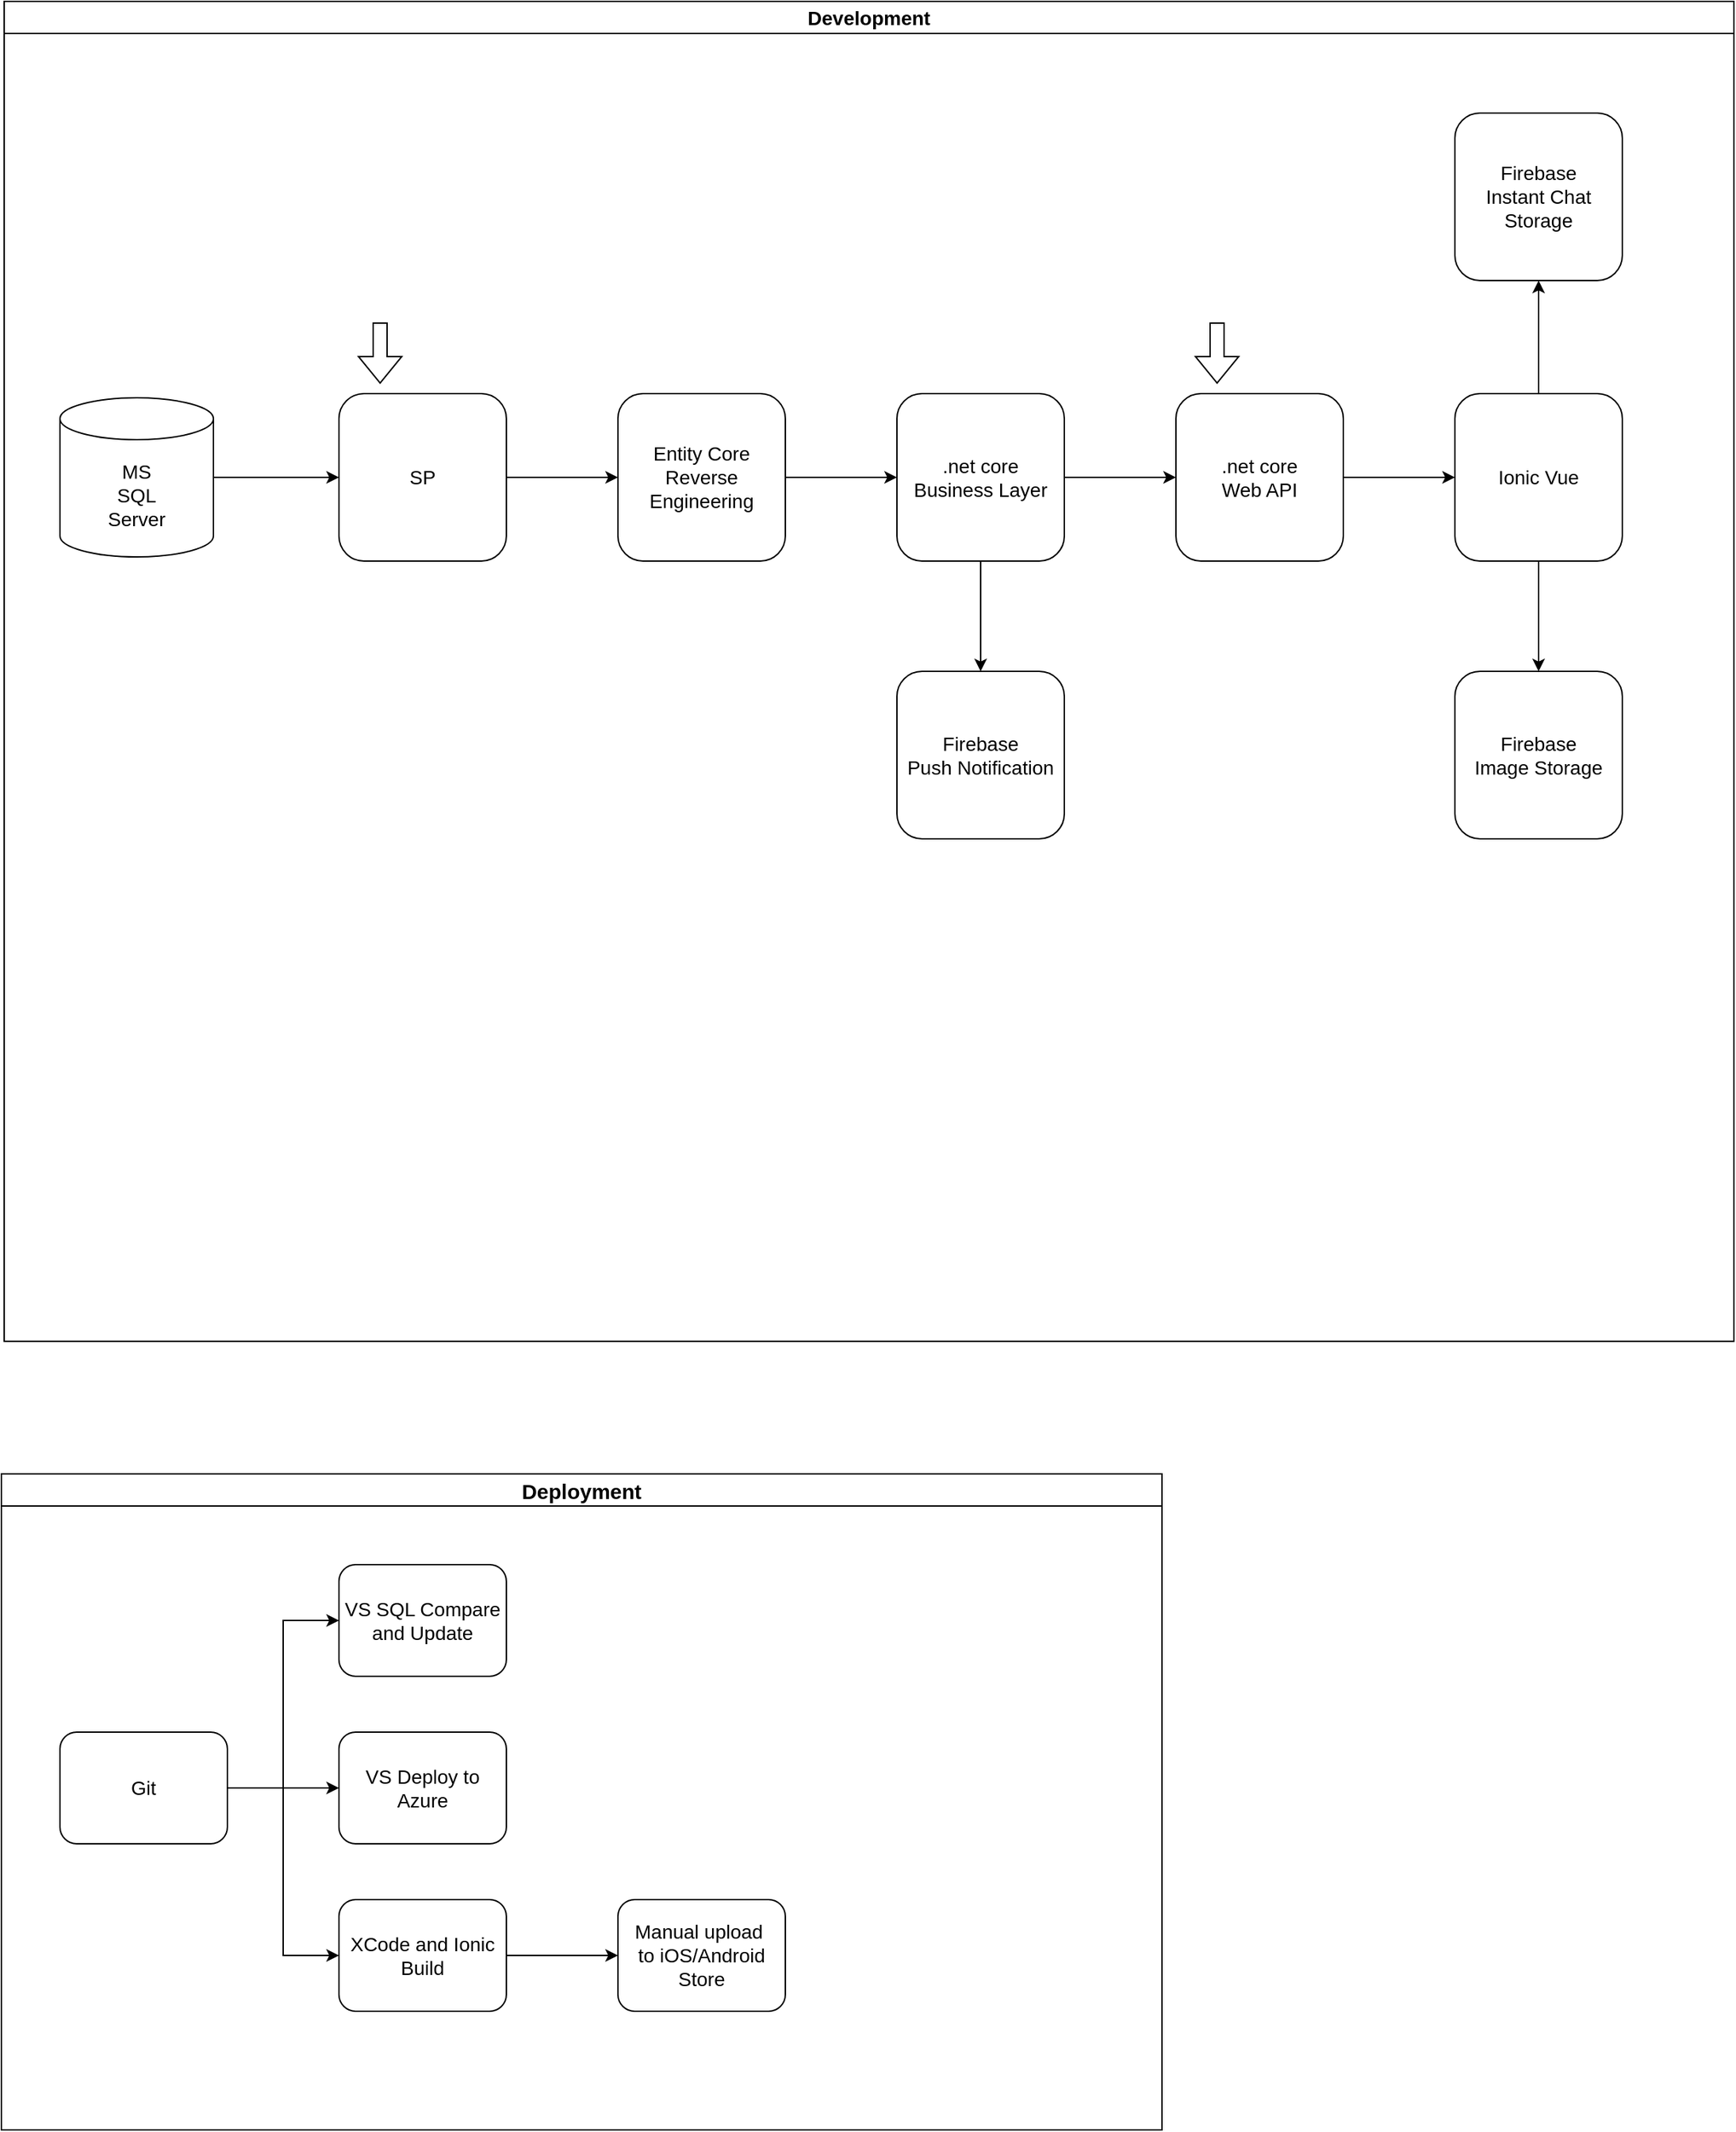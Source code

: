 <mxfile version="24.2.0" type="github">
  <diagram name="Page-1" id="j61_uvuA5mhlUaekp-A-">
    <mxGraphModel dx="1663" dy="1548" grid="1" gridSize="10" guides="1" tooltips="1" connect="1" arrows="1" fold="1" page="0" pageScale="1" pageWidth="1169" pageHeight="827" math="0" shadow="0">
      <root>
        <mxCell id="0" />
        <mxCell id="1" parent="0" />
        <mxCell id="FDvMgwmWF5J1FEB1xtWy-5" value="&lt;font style=&quot;font-size: 15px;&quot;&gt;Deployment&lt;/font&gt;" style="swimlane;whiteSpace=wrap;html=1;startSize=23;" vertex="1" parent="1">
          <mxGeometry x="-42" y="575" width="832" height="470" as="geometry" />
        </mxCell>
        <mxCell id="PULhjpiJuWciOLIZC8_w-18" value="Git" style="rounded=1;whiteSpace=wrap;html=1;fontSize=14;" parent="FDvMgwmWF5J1FEB1xtWy-5" vertex="1">
          <mxGeometry x="42" y="185" width="120" height="80" as="geometry" />
        </mxCell>
        <mxCell id="PULhjpiJuWciOLIZC8_w-19" value="VS SQL Compare and Update" style="rounded=1;whiteSpace=wrap;html=1;fontSize=14;" parent="FDvMgwmWF5J1FEB1xtWy-5" vertex="1">
          <mxGeometry x="242" y="65" width="120" height="80" as="geometry" />
        </mxCell>
        <mxCell id="PULhjpiJuWciOLIZC8_w-20" value="VS Deploy to Azure" style="rounded=1;whiteSpace=wrap;html=1;fontSize=14;" parent="FDvMgwmWF5J1FEB1xtWy-5" vertex="1">
          <mxGeometry x="242" y="185" width="120" height="80" as="geometry" />
        </mxCell>
        <mxCell id="PULhjpiJuWciOLIZC8_w-21" value="XCode and Ionic Build" style="rounded=1;whiteSpace=wrap;html=1;fontSize=14;" parent="FDvMgwmWF5J1FEB1xtWy-5" vertex="1">
          <mxGeometry x="242" y="305" width="120" height="80" as="geometry" />
        </mxCell>
        <mxCell id="PULhjpiJuWciOLIZC8_w-22" value="Manual upload&amp;nbsp;&lt;div style=&quot;font-size: 14px;&quot;&gt;to iOS/Android Store&lt;/div&gt;" style="rounded=1;whiteSpace=wrap;html=1;fontSize=14;" parent="FDvMgwmWF5J1FEB1xtWy-5" vertex="1">
          <mxGeometry x="442" y="305" width="120" height="80" as="geometry" />
        </mxCell>
        <mxCell id="FDvMgwmWF5J1FEB1xtWy-1" style="edgeStyle=orthogonalEdgeStyle;rounded=0;orthogonalLoop=1;jettySize=auto;html=1;exitX=1;exitY=0.5;exitDx=0;exitDy=0;entryX=0;entryY=0.5;entryDx=0;entryDy=0;" edge="1" parent="FDvMgwmWF5J1FEB1xtWy-5" source="PULhjpiJuWciOLIZC8_w-18" target="PULhjpiJuWciOLIZC8_w-19">
          <mxGeometry relative="1" as="geometry" />
        </mxCell>
        <mxCell id="FDvMgwmWF5J1FEB1xtWy-2" style="edgeStyle=orthogonalEdgeStyle;rounded=0;orthogonalLoop=1;jettySize=auto;html=1;exitX=1;exitY=0.5;exitDx=0;exitDy=0;entryX=0;entryY=0.5;entryDx=0;entryDy=0;" edge="1" parent="FDvMgwmWF5J1FEB1xtWy-5" source="PULhjpiJuWciOLIZC8_w-18" target="PULhjpiJuWciOLIZC8_w-20">
          <mxGeometry relative="1" as="geometry" />
        </mxCell>
        <mxCell id="FDvMgwmWF5J1FEB1xtWy-3" style="edgeStyle=orthogonalEdgeStyle;rounded=0;orthogonalLoop=1;jettySize=auto;html=1;exitX=1;exitY=0.5;exitDx=0;exitDy=0;entryX=0;entryY=0.5;entryDx=0;entryDy=0;" edge="1" parent="FDvMgwmWF5J1FEB1xtWy-5" source="PULhjpiJuWciOLIZC8_w-18" target="PULhjpiJuWciOLIZC8_w-21">
          <mxGeometry relative="1" as="geometry" />
        </mxCell>
        <mxCell id="FDvMgwmWF5J1FEB1xtWy-4" style="edgeStyle=orthogonalEdgeStyle;rounded=0;orthogonalLoop=1;jettySize=auto;html=1;exitX=1;exitY=0.5;exitDx=0;exitDy=0;entryX=0;entryY=0.5;entryDx=0;entryDy=0;" edge="1" parent="FDvMgwmWF5J1FEB1xtWy-5" source="PULhjpiJuWciOLIZC8_w-21" target="PULhjpiJuWciOLIZC8_w-22">
          <mxGeometry relative="1" as="geometry" />
        </mxCell>
        <mxCell id="FDvMgwmWF5J1FEB1xtWy-6" value="Development" style="swimlane;whiteSpace=wrap;html=1;startSize=23;fontSize=14;" vertex="1" parent="1">
          <mxGeometry x="-40" y="-480" width="1240" height="960" as="geometry" />
        </mxCell>
        <mxCell id="FDvMgwmWF5J1FEB1xtWy-8" style="edgeStyle=orthogonalEdgeStyle;rounded=0;orthogonalLoop=1;jettySize=auto;html=1;exitX=1;exitY=0.5;exitDx=0;exitDy=0;exitPerimeter=0;entryX=0;entryY=0.5;entryDx=0;entryDy=0;" edge="1" parent="FDvMgwmWF5J1FEB1xtWy-6" source="PULhjpiJuWciOLIZC8_w-2" target="PULhjpiJuWciOLIZC8_w-3">
          <mxGeometry relative="1" as="geometry" />
        </mxCell>
        <mxCell id="PULhjpiJuWciOLIZC8_w-2" value="&lt;font style=&quot;font-size: 14px;&quot;&gt;MS&lt;/font&gt;&lt;div style=&quot;font-size: 14px;&quot;&gt;&lt;font style=&quot;font-size: 14px;&quot;&gt;SQL&lt;/font&gt;&lt;/div&gt;&lt;div style=&quot;font-size: 14px;&quot;&gt;&lt;font style=&quot;font-size: 14px;&quot;&gt;Server&lt;/font&gt;&lt;/div&gt;" style="shape=cylinder3;whiteSpace=wrap;html=1;boundedLbl=1;backgroundOutline=1;size=15;" parent="FDvMgwmWF5J1FEB1xtWy-6" vertex="1">
          <mxGeometry x="40" y="284" width="110" height="114" as="geometry" />
        </mxCell>
        <mxCell id="FDvMgwmWF5J1FEB1xtWy-9" style="edgeStyle=orthogonalEdgeStyle;rounded=0;orthogonalLoop=1;jettySize=auto;html=1;exitX=1;exitY=0.5;exitDx=0;exitDy=0;entryX=0;entryY=0.5;entryDx=0;entryDy=0;" edge="1" parent="FDvMgwmWF5J1FEB1xtWy-6" source="PULhjpiJuWciOLIZC8_w-3" target="PULhjpiJuWciOLIZC8_w-5">
          <mxGeometry relative="1" as="geometry" />
        </mxCell>
        <mxCell id="PULhjpiJuWciOLIZC8_w-3" value="SP" style="rounded=1;whiteSpace=wrap;html=1;fontSize=14;" parent="FDvMgwmWF5J1FEB1xtWy-6" vertex="1">
          <mxGeometry x="240" y="281" width="120" height="120" as="geometry" />
        </mxCell>
        <mxCell id="FDvMgwmWF5J1FEB1xtWy-12" style="edgeStyle=orthogonalEdgeStyle;rounded=0;orthogonalLoop=1;jettySize=auto;html=1;exitX=1;exitY=0.5;exitDx=0;exitDy=0;entryX=0;entryY=0.5;entryDx=0;entryDy=0;" edge="1" parent="FDvMgwmWF5J1FEB1xtWy-6" source="PULhjpiJuWciOLIZC8_w-4" target="PULhjpiJuWciOLIZC8_w-7">
          <mxGeometry relative="1" as="geometry" />
        </mxCell>
        <mxCell id="PULhjpiJuWciOLIZC8_w-4" value=".net core&lt;div style=&quot;font-size: 14px;&quot;&gt;Web API&lt;/div&gt;" style="rounded=1;whiteSpace=wrap;html=1;fontSize=14;" parent="FDvMgwmWF5J1FEB1xtWy-6" vertex="1">
          <mxGeometry x="840" y="281" width="120" height="120" as="geometry" />
        </mxCell>
        <mxCell id="FDvMgwmWF5J1FEB1xtWy-10" style="edgeStyle=orthogonalEdgeStyle;rounded=0;orthogonalLoop=1;jettySize=auto;html=1;exitX=1;exitY=0.5;exitDx=0;exitDy=0;entryX=0;entryY=0.5;entryDx=0;entryDy=0;" edge="1" parent="FDvMgwmWF5J1FEB1xtWy-6" source="PULhjpiJuWciOLIZC8_w-5" target="PULhjpiJuWciOLIZC8_w-6">
          <mxGeometry relative="1" as="geometry" />
        </mxCell>
        <mxCell id="PULhjpiJuWciOLIZC8_w-5" value="Entity Core&lt;div style=&quot;font-size: 14px;&quot;&gt;Reverse Engineering&lt;/div&gt;" style="rounded=1;whiteSpace=wrap;html=1;fontSize=14;" parent="FDvMgwmWF5J1FEB1xtWy-6" vertex="1">
          <mxGeometry x="440" y="281" width="120" height="120" as="geometry" />
        </mxCell>
        <mxCell id="FDvMgwmWF5J1FEB1xtWy-11" style="edgeStyle=orthogonalEdgeStyle;rounded=0;orthogonalLoop=1;jettySize=auto;html=1;exitX=1;exitY=0.5;exitDx=0;exitDy=0;entryX=0;entryY=0.5;entryDx=0;entryDy=0;" edge="1" parent="FDvMgwmWF5J1FEB1xtWy-6" source="PULhjpiJuWciOLIZC8_w-6" target="PULhjpiJuWciOLIZC8_w-4">
          <mxGeometry relative="1" as="geometry" />
        </mxCell>
        <mxCell id="FDvMgwmWF5J1FEB1xtWy-14" style="edgeStyle=orthogonalEdgeStyle;rounded=0;orthogonalLoop=1;jettySize=auto;html=1;exitX=0.5;exitY=1;exitDx=0;exitDy=0;entryX=0.5;entryY=0;entryDx=0;entryDy=0;" edge="1" parent="FDvMgwmWF5J1FEB1xtWy-6" source="PULhjpiJuWciOLIZC8_w-6" target="FDvMgwmWF5J1FEB1xtWy-13">
          <mxGeometry relative="1" as="geometry" />
        </mxCell>
        <mxCell id="PULhjpiJuWciOLIZC8_w-6" value=".net core&lt;div style=&quot;font-size: 14px;&quot;&gt;Business Layer&lt;/div&gt;" style="rounded=1;whiteSpace=wrap;html=1;fontSize=14;" parent="FDvMgwmWF5J1FEB1xtWy-6" vertex="1">
          <mxGeometry x="640" y="281" width="120" height="120" as="geometry" />
        </mxCell>
        <mxCell id="FDvMgwmWF5J1FEB1xtWy-16" style="edgeStyle=orthogonalEdgeStyle;rounded=0;orthogonalLoop=1;jettySize=auto;html=1;exitX=0.5;exitY=1;exitDx=0;exitDy=0;entryX=0.5;entryY=0;entryDx=0;entryDy=0;" edge="1" parent="FDvMgwmWF5J1FEB1xtWy-6" source="PULhjpiJuWciOLIZC8_w-7" target="FDvMgwmWF5J1FEB1xtWy-15">
          <mxGeometry relative="1" as="geometry" />
        </mxCell>
        <mxCell id="FDvMgwmWF5J1FEB1xtWy-18" style="edgeStyle=orthogonalEdgeStyle;rounded=0;orthogonalLoop=1;jettySize=auto;html=1;exitX=0.5;exitY=0;exitDx=0;exitDy=0;entryX=0.5;entryY=1;entryDx=0;entryDy=0;" edge="1" parent="FDvMgwmWF5J1FEB1xtWy-6" source="PULhjpiJuWciOLIZC8_w-7" target="FDvMgwmWF5J1FEB1xtWy-17">
          <mxGeometry relative="1" as="geometry" />
        </mxCell>
        <mxCell id="PULhjpiJuWciOLIZC8_w-7" value="Ionic Vue" style="rounded=1;whiteSpace=wrap;html=1;fontSize=14;" parent="FDvMgwmWF5J1FEB1xtWy-6" vertex="1">
          <mxGeometry x="1040" y="281" width="120" height="120" as="geometry" />
        </mxCell>
        <mxCell id="PULhjpiJuWciOLIZC8_w-15" value="" style="shape=flexArrow;endArrow=classic;html=1;rounded=0;" parent="FDvMgwmWF5J1FEB1xtWy-6" edge="1">
          <mxGeometry width="50" height="50" relative="1" as="geometry">
            <mxPoint x="869.5" y="230" as="sourcePoint" />
            <mxPoint x="869.5" y="274" as="targetPoint" />
          </mxGeometry>
        </mxCell>
        <mxCell id="FDvMgwmWF5J1FEB1xtWy-7" value="" style="shape=flexArrow;endArrow=classic;html=1;rounded=0;" edge="1" parent="FDvMgwmWF5J1FEB1xtWy-6">
          <mxGeometry width="50" height="50" relative="1" as="geometry">
            <mxPoint x="269.5" y="230" as="sourcePoint" />
            <mxPoint x="269.5" y="274" as="targetPoint" />
          </mxGeometry>
        </mxCell>
        <mxCell id="FDvMgwmWF5J1FEB1xtWy-13" value="Firebase&lt;div&gt;Push Notification&lt;/div&gt;" style="rounded=1;whiteSpace=wrap;html=1;fontSize=14;" vertex="1" parent="FDvMgwmWF5J1FEB1xtWy-6">
          <mxGeometry x="640" y="480" width="120" height="120" as="geometry" />
        </mxCell>
        <mxCell id="FDvMgwmWF5J1FEB1xtWy-15" value="Firebase&lt;div&gt;Image Storage&lt;/div&gt;" style="rounded=1;whiteSpace=wrap;html=1;fontSize=14;" vertex="1" parent="FDvMgwmWF5J1FEB1xtWy-6">
          <mxGeometry x="1040" y="480" width="120" height="120" as="geometry" />
        </mxCell>
        <mxCell id="FDvMgwmWF5J1FEB1xtWy-17" value="Firebase&lt;div&gt;Instant Chat Storage&lt;/div&gt;" style="rounded=1;whiteSpace=wrap;html=1;fontSize=14;" vertex="1" parent="FDvMgwmWF5J1FEB1xtWy-6">
          <mxGeometry x="1040" y="80" width="120" height="120" as="geometry" />
        </mxCell>
      </root>
    </mxGraphModel>
  </diagram>
</mxfile>
